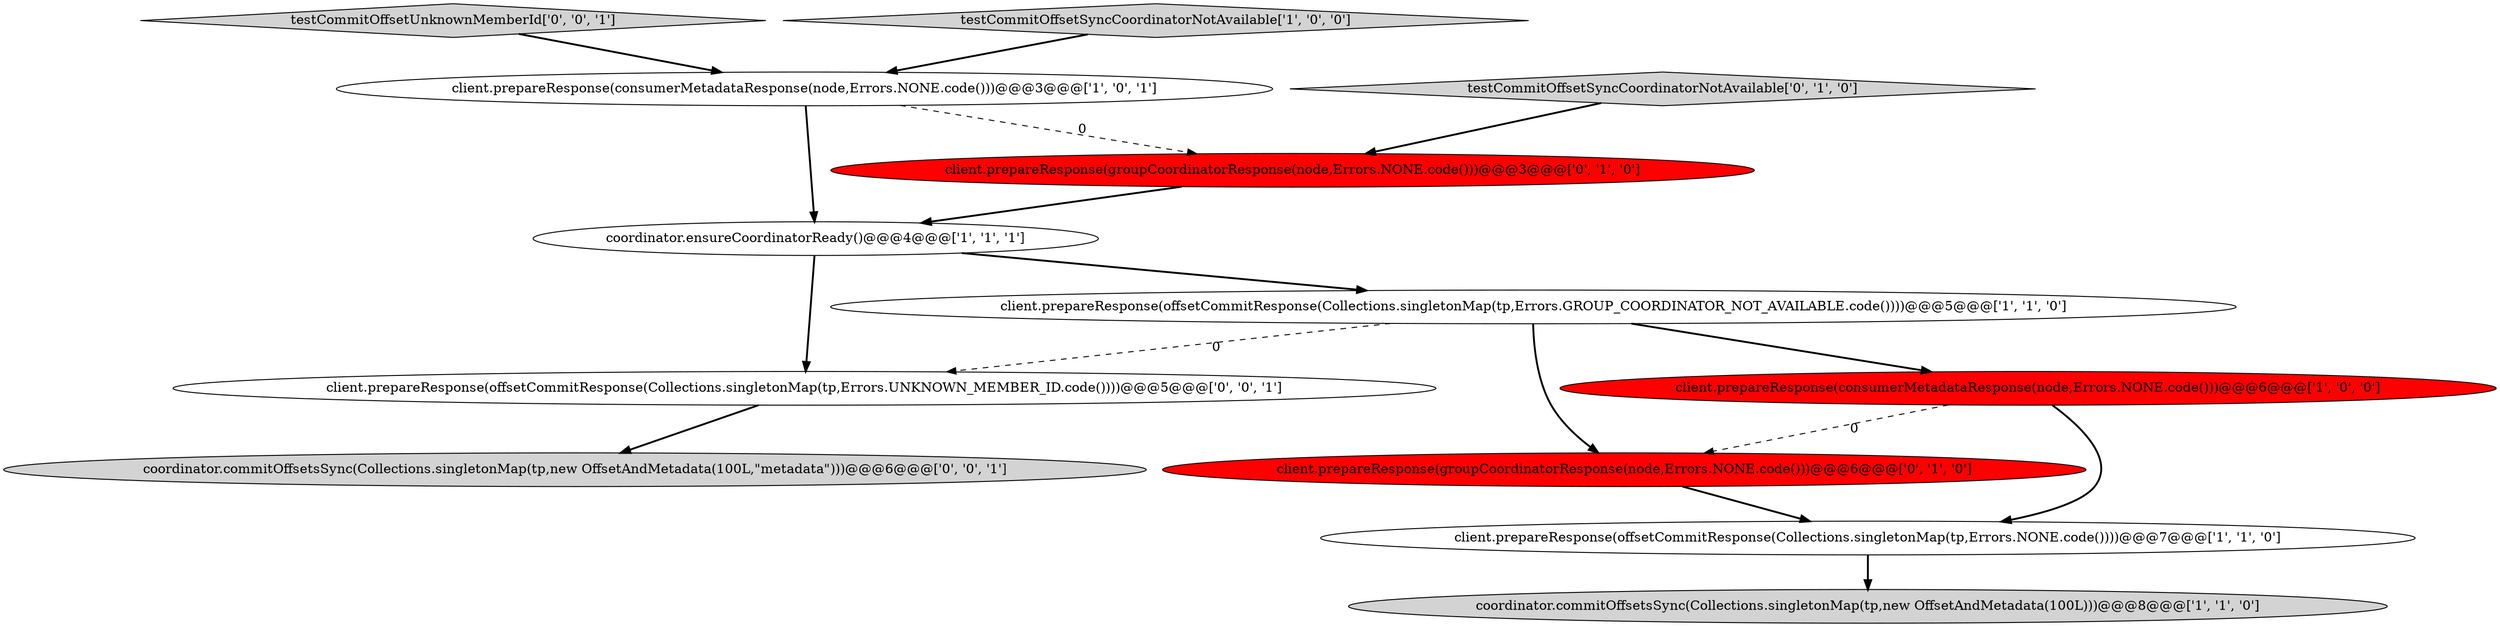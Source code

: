 digraph {
10 [style = filled, label = "testCommitOffsetUnknownMemberId['0', '0', '1']", fillcolor = lightgray, shape = diamond image = "AAA0AAABBB3BBB"];
0 [style = filled, label = "client.prepareResponse(consumerMetadataResponse(node,Errors.NONE.code()))@@@3@@@['1', '0', '1']", fillcolor = white, shape = ellipse image = "AAA0AAABBB1BBB"];
3 [style = filled, label = "client.prepareResponse(offsetCommitResponse(Collections.singletonMap(tp,Errors.NONE.code())))@@@7@@@['1', '1', '0']", fillcolor = white, shape = ellipse image = "AAA0AAABBB1BBB"];
7 [style = filled, label = "client.prepareResponse(groupCoordinatorResponse(node,Errors.NONE.code()))@@@6@@@['0', '1', '0']", fillcolor = red, shape = ellipse image = "AAA1AAABBB2BBB"];
1 [style = filled, label = "coordinator.ensureCoordinatorReady()@@@4@@@['1', '1', '1']", fillcolor = white, shape = ellipse image = "AAA0AAABBB1BBB"];
12 [style = filled, label = "coordinator.commitOffsetsSync(Collections.singletonMap(tp,new OffsetAndMetadata(100L,\"metadata\")))@@@6@@@['0', '0', '1']", fillcolor = lightgray, shape = ellipse image = "AAA0AAABBB3BBB"];
9 [style = filled, label = "client.prepareResponse(groupCoordinatorResponse(node,Errors.NONE.code()))@@@3@@@['0', '1', '0']", fillcolor = red, shape = ellipse image = "AAA1AAABBB2BBB"];
8 [style = filled, label = "testCommitOffsetSyncCoordinatorNotAvailable['0', '1', '0']", fillcolor = lightgray, shape = diamond image = "AAA0AAABBB2BBB"];
11 [style = filled, label = "client.prepareResponse(offsetCommitResponse(Collections.singletonMap(tp,Errors.UNKNOWN_MEMBER_ID.code())))@@@5@@@['0', '0', '1']", fillcolor = white, shape = ellipse image = "AAA0AAABBB3BBB"];
4 [style = filled, label = "client.prepareResponse(consumerMetadataResponse(node,Errors.NONE.code()))@@@6@@@['1', '0', '0']", fillcolor = red, shape = ellipse image = "AAA1AAABBB1BBB"];
2 [style = filled, label = "coordinator.commitOffsetsSync(Collections.singletonMap(tp,new OffsetAndMetadata(100L)))@@@8@@@['1', '1', '0']", fillcolor = lightgray, shape = ellipse image = "AAA0AAABBB1BBB"];
6 [style = filled, label = "testCommitOffsetSyncCoordinatorNotAvailable['1', '0', '0']", fillcolor = lightgray, shape = diamond image = "AAA0AAABBB1BBB"];
5 [style = filled, label = "client.prepareResponse(offsetCommitResponse(Collections.singletonMap(tp,Errors.GROUP_COORDINATOR_NOT_AVAILABLE.code())))@@@5@@@['1', '1', '0']", fillcolor = white, shape = ellipse image = "AAA0AAABBB1BBB"];
1->5 [style = bold, label=""];
5->7 [style = bold, label=""];
4->3 [style = bold, label=""];
10->0 [style = bold, label=""];
11->12 [style = bold, label=""];
6->0 [style = bold, label=""];
0->9 [style = dashed, label="0"];
3->2 [style = bold, label=""];
9->1 [style = bold, label=""];
5->11 [style = dashed, label="0"];
4->7 [style = dashed, label="0"];
0->1 [style = bold, label=""];
7->3 [style = bold, label=""];
5->4 [style = bold, label=""];
1->11 [style = bold, label=""];
8->9 [style = bold, label=""];
}
